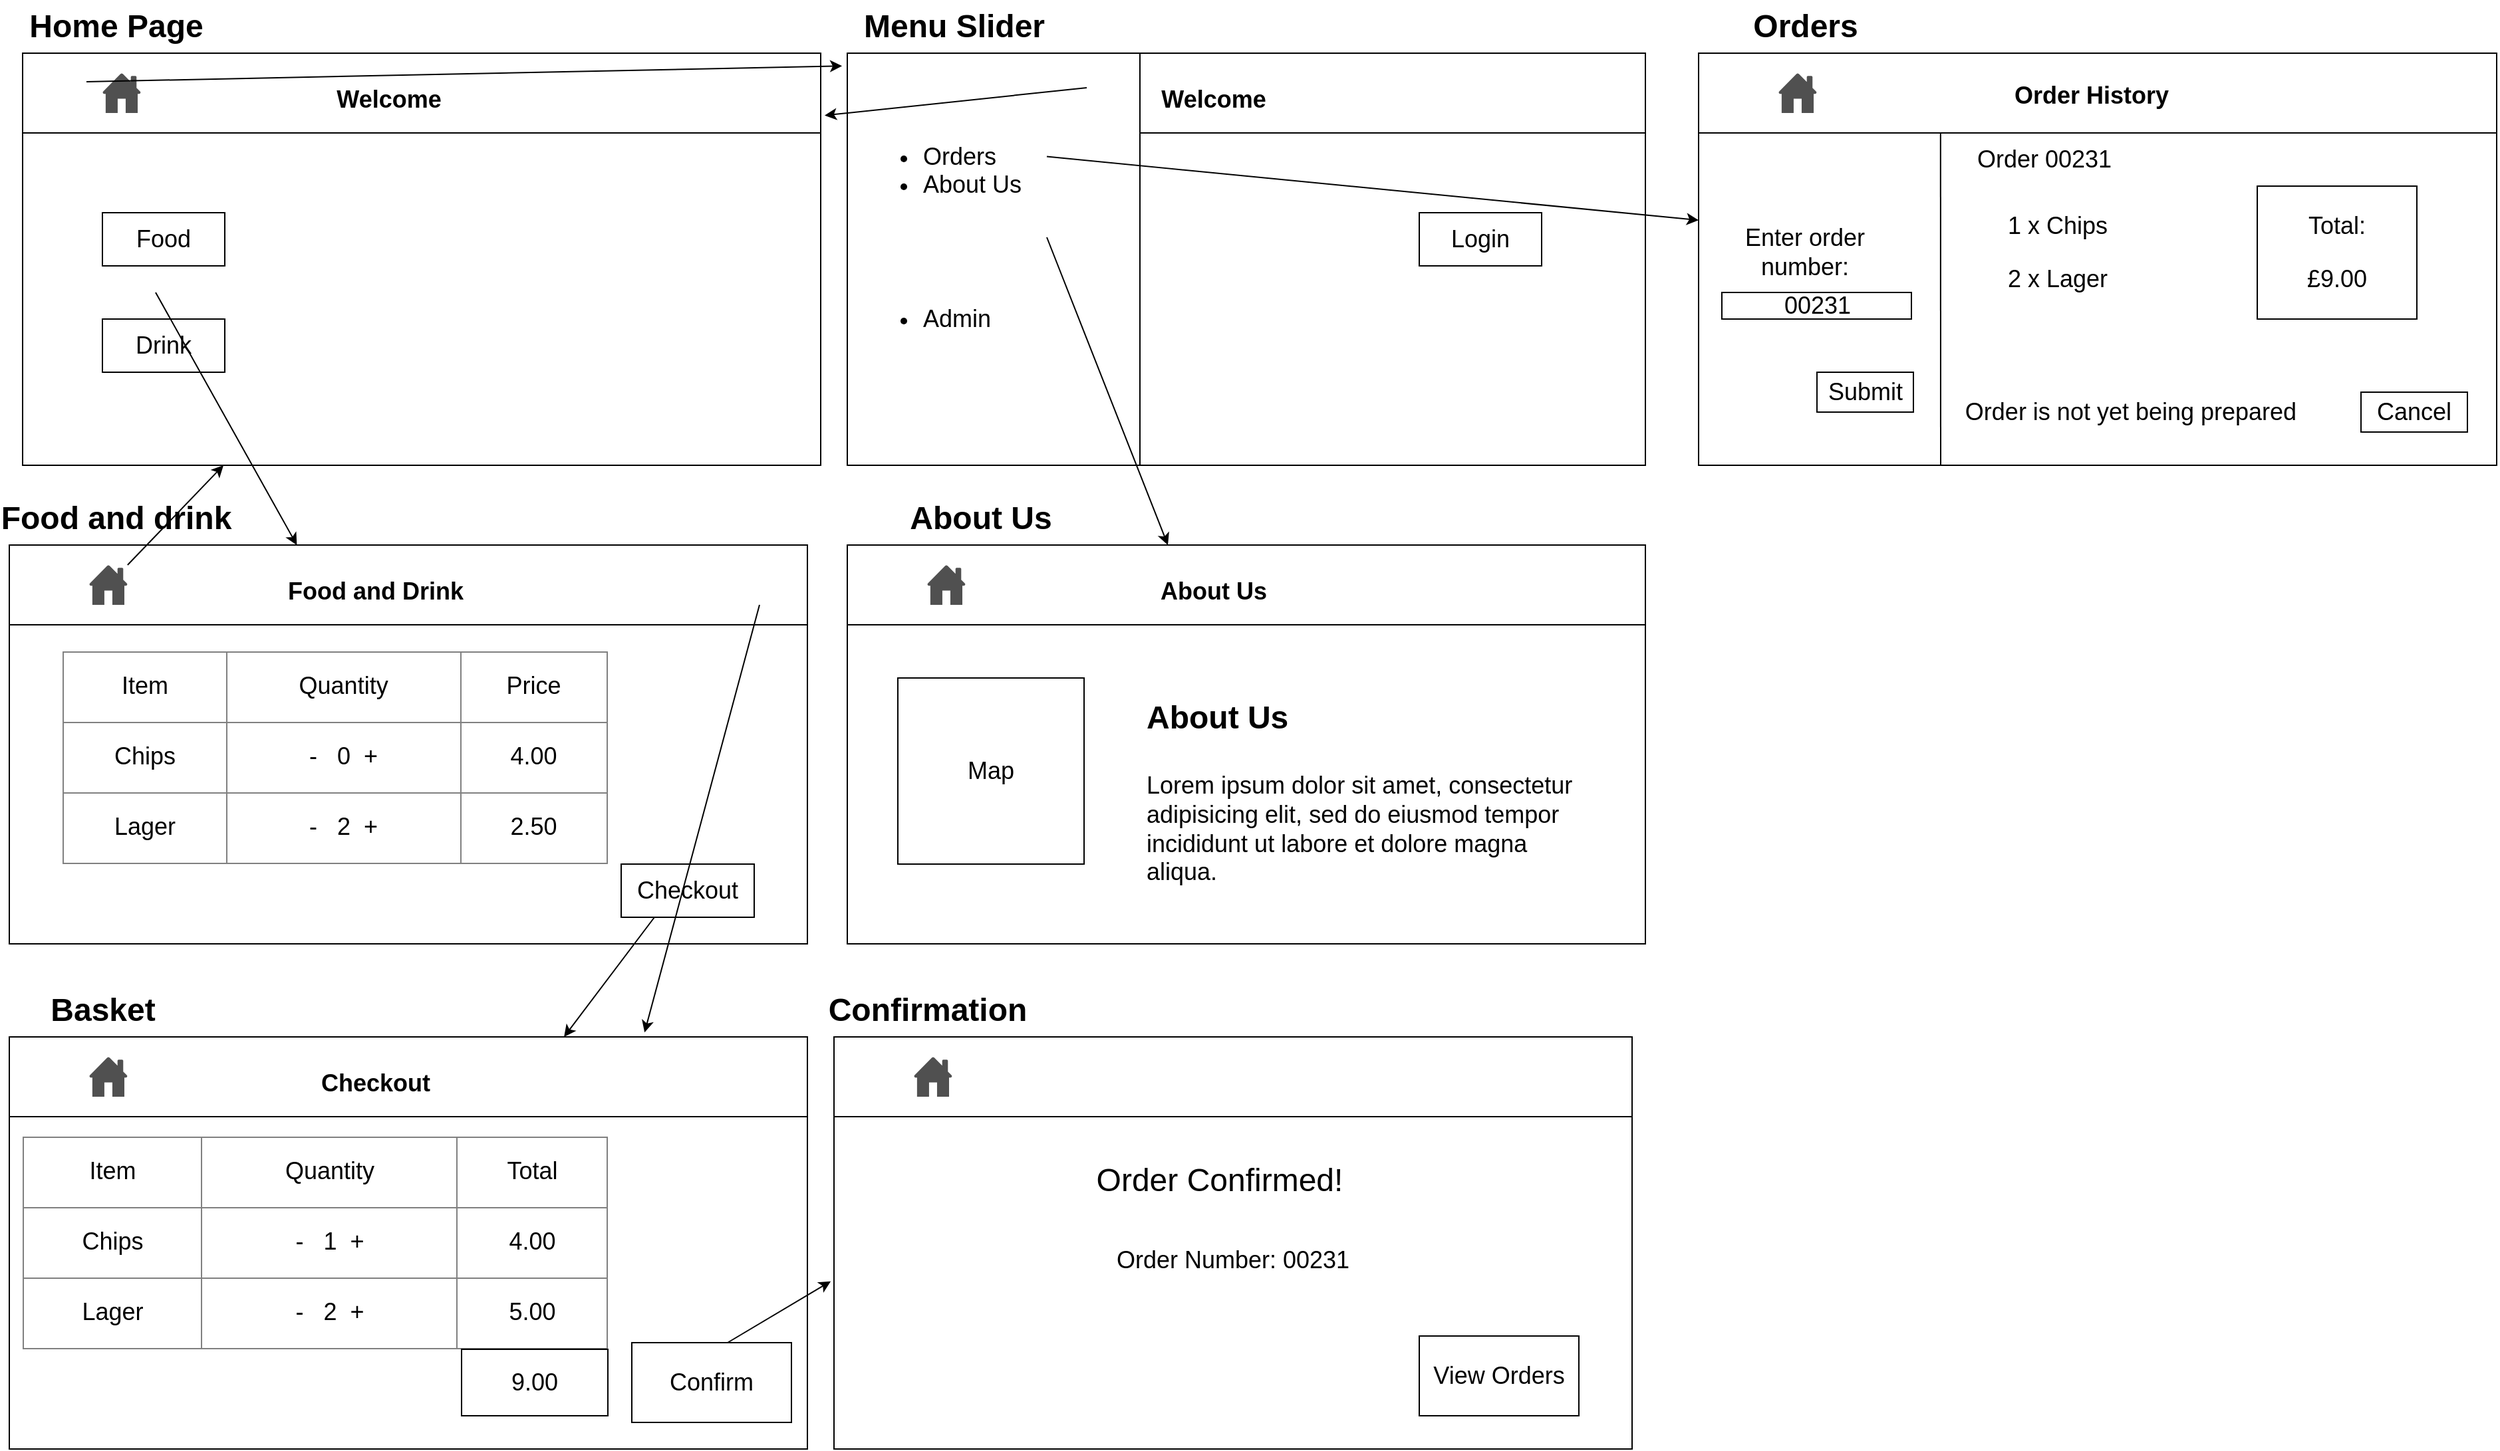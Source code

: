 <mxfile version="12.4.9" type="device" pages="2"><diagram id="-QAZ9sBHv1_FvPrseH3p" name="Customer"><mxGraphModel dx="2374" dy="1019" grid="1" gridSize="10" guides="1" tooltips="1" connect="1" arrows="1" fold="1" page="1" pageScale="1" pageWidth="1920" pageHeight="1200" math="0" shadow="0"><root><mxCell id="0"/><mxCell id="1" parent="0"/><mxCell id="OByBkg0jecClx-fSAeU2-1" value="" style="rounded=0;whiteSpace=wrap;html=1;" vertex="1" parent="1"><mxGeometry x="50" y="60" width="600" height="310" as="geometry"/></mxCell><mxCell id="OByBkg0jecClx-fSAeU2-3" value="Home Page" style="text;strokeColor=none;fillColor=none;html=1;fontSize=24;fontStyle=1;verticalAlign=middle;align=center;" vertex="1" parent="1"><mxGeometry x="50" y="20" width="140" height="40" as="geometry"/></mxCell><mxCell id="OByBkg0jecClx-fSAeU2-4" value="" style="endArrow=none;html=1;" edge="1" parent="1"><mxGeometry width="50" height="50" relative="1" as="geometry"><mxPoint x="50" y="120" as="sourcePoint"/><mxPoint x="650" y="120" as="targetPoint"/></mxGeometry></mxCell><mxCell id="OByBkg0jecClx-fSAeU2-5" value="Welcome" style="text;strokeColor=none;fillColor=none;html=1;fontSize=18;fontStyle=1;verticalAlign=middle;align=center;" vertex="1" parent="1"><mxGeometry x="240" y="80" width="170" height="30" as="geometry"/></mxCell><mxCell id="OByBkg0jecClx-fSAeU2-8" value="" style="shape=image;html=1;verticalAlign=top;verticalLabelPosition=bottom;labelBackgroundColor=#ffffff;imageAspect=0;aspect=fixed;image=https://cdn4.iconfinder.com/data/icons/wirecons-free-vector-icons/32/menu-alt-128.png;fontSize=18;" vertex="1" parent="1"><mxGeometry x="60" y="72" width="38" height="38" as="geometry"/></mxCell><mxCell id="OByBkg0jecClx-fSAeU2-9" value="" style="shape=image;html=1;verticalAlign=top;verticalLabelPosition=bottom;labelBackgroundColor=#ffffff;imageAspect=0;aspect=fixed;image=https://cdn1.iconfinder.com/data/icons/material-core/20/shopping-cart-128.png;fontSize=18;" vertex="1" parent="1"><mxGeometry x="600" y="77" width="28" height="28" as="geometry"/></mxCell><mxCell id="OByBkg0jecClx-fSAeU2-10" value="" style="pointerEvents=1;shadow=0;dashed=0;html=1;strokeColor=none;fillColor=#505050;labelPosition=center;verticalLabelPosition=bottom;verticalAlign=top;outlineConnect=0;align=center;shape=mxgraph.office.concepts.home;fontSize=18;" vertex="1" parent="1"><mxGeometry x="110" y="75" width="29" height="30" as="geometry"/></mxCell><mxCell id="OByBkg0jecClx-fSAeU2-11" value="Food" style="rounded=0;whiteSpace=wrap;html=1;fontSize=18;" vertex="1" parent="1"><mxGeometry x="110" y="180" width="92" height="40" as="geometry"/></mxCell><mxCell id="OByBkg0jecClx-fSAeU2-12" value="Drink" style="rounded=0;whiteSpace=wrap;html=1;fontSize=18;" vertex="1" parent="1"><mxGeometry x="110" y="260" width="92" height="40" as="geometry"/></mxCell><mxCell id="OByBkg0jecClx-fSAeU2-14" value="" style="rounded=0;whiteSpace=wrap;html=1;" vertex="1" parent="1"><mxGeometry x="40" y="430" width="600" height="300" as="geometry"/></mxCell><mxCell id="OByBkg0jecClx-fSAeU2-15" value="Food and drink" style="text;strokeColor=none;fillColor=none;html=1;fontSize=24;fontStyle=1;verticalAlign=middle;align=center;" vertex="1" parent="1"><mxGeometry x="50" y="390" width="140" height="40" as="geometry"/></mxCell><mxCell id="OByBkg0jecClx-fSAeU2-16" value="" style="endArrow=none;html=1;" edge="1" parent="1"><mxGeometry width="50" height="50" relative="1" as="geometry"><mxPoint x="40" y="490" as="sourcePoint"/><mxPoint x="640" y="490" as="targetPoint"/></mxGeometry></mxCell><mxCell id="OByBkg0jecClx-fSAeU2-17" value="Food and Drink" style="text;strokeColor=none;fillColor=none;html=1;fontSize=18;fontStyle=1;verticalAlign=middle;align=center;" vertex="1" parent="1"><mxGeometry x="230" y="450" width="170" height="30" as="geometry"/></mxCell><mxCell id="OByBkg0jecClx-fSAeU2-18" value="" style="shape=image;html=1;verticalAlign=top;verticalLabelPosition=bottom;labelBackgroundColor=#ffffff;imageAspect=0;aspect=fixed;image=https://cdn4.iconfinder.com/data/icons/wirecons-free-vector-icons/32/menu-alt-128.png;fontSize=18;" vertex="1" parent="1"><mxGeometry x="50" y="442" width="38" height="38" as="geometry"/></mxCell><mxCell id="OByBkg0jecClx-fSAeU2-19" value="" style="shape=image;html=1;verticalAlign=top;verticalLabelPosition=bottom;labelBackgroundColor=#ffffff;imageAspect=0;aspect=fixed;image=https://cdn1.iconfinder.com/data/icons/material-core/20/shopping-cart-128.png;fontSize=18;" vertex="1" parent="1"><mxGeometry x="590" y="447" width="28" height="28" as="geometry"/></mxCell><mxCell id="OByBkg0jecClx-fSAeU2-20" value="" style="pointerEvents=1;shadow=0;dashed=0;html=1;strokeColor=none;fillColor=#505050;labelPosition=center;verticalLabelPosition=bottom;verticalAlign=top;outlineConnect=0;align=center;shape=mxgraph.office.concepts.home;fontSize=18;" vertex="1" parent="1"><mxGeometry x="100" y="445" width="29" height="30" as="geometry"/></mxCell><mxCell id="OByBkg0jecClx-fSAeU2-24" value="&lt;table border=&quot;1&quot; width=&quot;100%&quot; style=&quot;width: 100% ; height: 100% ; border-collapse: collapse&quot;&gt;&lt;tbody&gt;&lt;tr&gt;&lt;td align=&quot;center&quot;&gt;Item&lt;br&gt;&lt;/td&gt;&lt;td align=&quot;center&quot;&gt;Quantity&lt;/td&gt;&lt;td align=&quot;center&quot;&gt;Price&lt;br&gt;&lt;/td&gt;&lt;/tr&gt;&lt;tr&gt;&lt;td align=&quot;center&quot;&gt;Chips&lt;br&gt;&lt;/td&gt;&lt;td align=&quot;center&quot;&gt;-&amp;nbsp; &amp;nbsp;0&amp;nbsp; +&lt;/td&gt;&lt;td align=&quot;center&quot;&gt;4.00&lt;/td&gt;&lt;/tr&gt;&lt;tr&gt;&lt;td align=&quot;center&quot;&gt;Lager&lt;br&gt;&lt;/td&gt;&lt;td align=&quot;center&quot;&gt;-&amp;nbsp; &amp;nbsp;2&amp;nbsp; +&lt;/td&gt;&lt;td align=&quot;center&quot;&gt;2.50&lt;br&gt;&lt;/td&gt;&lt;/tr&gt;&lt;/tbody&gt;&lt;/table&gt;" style="text;html=1;strokeColor=none;fillColor=none;overflow=fill;fontSize=18;" vertex="1" parent="1"><mxGeometry x="80" y="510" width="410" height="160" as="geometry"/></mxCell><mxCell id="OByBkg0jecClx-fSAeU2-25" value="Checkout" style="rounded=0;whiteSpace=wrap;html=1;fontSize=18;" vertex="1" parent="1"><mxGeometry x="500" y="670" width="100" height="40" as="geometry"/></mxCell><mxCell id="OByBkg0jecClx-fSAeU2-26" value="" style="rounded=0;whiteSpace=wrap;html=1;" vertex="1" parent="1"><mxGeometry x="40" y="800" width="600" height="310" as="geometry"/></mxCell><mxCell id="OByBkg0jecClx-fSAeU2-27" value="Basket" style="text;strokeColor=none;fillColor=none;html=1;fontSize=24;fontStyle=1;verticalAlign=middle;align=center;" vertex="1" parent="1"><mxGeometry x="40" y="760" width="140" height="40" as="geometry"/></mxCell><mxCell id="OByBkg0jecClx-fSAeU2-28" value="" style="endArrow=none;html=1;" edge="1" parent="1"><mxGeometry width="50" height="50" relative="1" as="geometry"><mxPoint x="40" y="860" as="sourcePoint"/><mxPoint x="640" y="860" as="targetPoint"/></mxGeometry></mxCell><mxCell id="OByBkg0jecClx-fSAeU2-29" value="Checkout" style="text;strokeColor=none;fillColor=none;html=1;fontSize=18;fontStyle=1;verticalAlign=middle;align=center;" vertex="1" parent="1"><mxGeometry x="230" y="820" width="170" height="30" as="geometry"/></mxCell><mxCell id="OByBkg0jecClx-fSAeU2-30" value="" style="shape=image;html=1;verticalAlign=top;verticalLabelPosition=bottom;labelBackgroundColor=#ffffff;imageAspect=0;aspect=fixed;image=https://cdn4.iconfinder.com/data/icons/wirecons-free-vector-icons/32/menu-alt-128.png;fontSize=18;" vertex="1" parent="1"><mxGeometry x="50" y="812" width="38" height="38" as="geometry"/></mxCell><mxCell id="OByBkg0jecClx-fSAeU2-31" value="" style="shape=image;html=1;verticalAlign=top;verticalLabelPosition=bottom;labelBackgroundColor=#ffffff;imageAspect=0;aspect=fixed;image=https://cdn1.iconfinder.com/data/icons/material-core/20/shopping-cart-128.png;fontSize=18;" vertex="1" parent="1"><mxGeometry x="590" y="817" width="28" height="28" as="geometry"/></mxCell><mxCell id="OByBkg0jecClx-fSAeU2-32" value="" style="pointerEvents=1;shadow=0;dashed=0;html=1;strokeColor=none;fillColor=#505050;labelPosition=center;verticalLabelPosition=bottom;verticalAlign=top;outlineConnect=0;align=center;shape=mxgraph.office.concepts.home;fontSize=18;" vertex="1" parent="1"><mxGeometry x="100" y="815" width="29" height="30" as="geometry"/></mxCell><mxCell id="OByBkg0jecClx-fSAeU2-37" value="&lt;table border=&quot;1&quot; width=&quot;100%&quot; style=&quot;width: 100% ; height: 100% ; border-collapse: collapse&quot;&gt;&lt;tbody&gt;&lt;tr&gt;&lt;td align=&quot;center&quot;&gt;Item&lt;br&gt;&lt;/td&gt;&lt;td align=&quot;center&quot;&gt;Quantity&lt;/td&gt;&lt;td align=&quot;center&quot;&gt;Total&lt;br&gt;&lt;/td&gt;&lt;/tr&gt;&lt;tr&gt;&lt;td align=&quot;center&quot;&gt;Chips&lt;br&gt;&lt;/td&gt;&lt;td align=&quot;center&quot;&gt;-&amp;nbsp; &amp;nbsp;1&amp;nbsp; +&lt;/td&gt;&lt;td align=&quot;center&quot;&gt;4.00&lt;/td&gt;&lt;/tr&gt;&lt;tr&gt;&lt;td align=&quot;center&quot;&gt;Lager&lt;br&gt;&lt;/td&gt;&lt;td align=&quot;center&quot;&gt;-&amp;nbsp; &amp;nbsp;2&amp;nbsp; +&lt;/td&gt;&lt;td align=&quot;center&quot;&gt;5.00&lt;/td&gt;&lt;/tr&gt;&lt;/tbody&gt;&lt;/table&gt;" style="text;html=1;strokeColor=none;fillColor=none;overflow=fill;fontSize=18;" vertex="1" parent="1"><mxGeometry x="50" y="875" width="440" height="160" as="geometry"/></mxCell><mxCell id="OByBkg0jecClx-fSAeU2-38" value="9.00" style="rounded=0;whiteSpace=wrap;html=1;fontSize=18;" vertex="1" parent="1"><mxGeometry x="380" y="1035" width="110" height="50" as="geometry"/></mxCell><mxCell id="OByBkg0jecClx-fSAeU2-39" value="Confirm&lt;br&gt;" style="rounded=0;whiteSpace=wrap;html=1;fontSize=18;" vertex="1" parent="1"><mxGeometry x="508" y="1030" width="120" height="60" as="geometry"/></mxCell><mxCell id="OByBkg0jecClx-fSAeU2-41" value="" style="rounded=0;whiteSpace=wrap;html=1;" vertex="1" parent="1"><mxGeometry x="660" y="800" width="600" height="310" as="geometry"/></mxCell><mxCell id="OByBkg0jecClx-fSAeU2-42" value="Confirmation" style="text;strokeColor=none;fillColor=none;html=1;fontSize=24;fontStyle=1;verticalAlign=middle;align=center;" vertex="1" parent="1"><mxGeometry x="660" y="760" width="140" height="40" as="geometry"/></mxCell><mxCell id="OByBkg0jecClx-fSAeU2-43" value="" style="endArrow=none;html=1;" edge="1" parent="1"><mxGeometry width="50" height="50" relative="1" as="geometry"><mxPoint x="660" y="860" as="sourcePoint"/><mxPoint x="1260" y="860" as="targetPoint"/></mxGeometry></mxCell><mxCell id="OByBkg0jecClx-fSAeU2-45" value="" style="shape=image;html=1;verticalAlign=top;verticalLabelPosition=bottom;labelBackgroundColor=#ffffff;imageAspect=0;aspect=fixed;image=https://cdn4.iconfinder.com/data/icons/wirecons-free-vector-icons/32/menu-alt-128.png;fontSize=18;" vertex="1" parent="1"><mxGeometry x="670" y="812" width="38" height="38" as="geometry"/></mxCell><mxCell id="OByBkg0jecClx-fSAeU2-46" value="" style="shape=image;html=1;verticalAlign=top;verticalLabelPosition=bottom;labelBackgroundColor=#ffffff;imageAspect=0;aspect=fixed;image=https://cdn1.iconfinder.com/data/icons/material-core/20/shopping-cart-128.png;fontSize=18;" vertex="1" parent="1"><mxGeometry x="1210" y="817" width="28" height="28" as="geometry"/></mxCell><mxCell id="OByBkg0jecClx-fSAeU2-47" value="" style="pointerEvents=1;shadow=0;dashed=0;html=1;strokeColor=none;fillColor=#505050;labelPosition=center;verticalLabelPosition=bottom;verticalAlign=top;outlineConnect=0;align=center;shape=mxgraph.office.concepts.home;fontSize=18;" vertex="1" parent="1"><mxGeometry x="720" y="815" width="29" height="30" as="geometry"/></mxCell><mxCell id="OByBkg0jecClx-fSAeU2-51" value="&lt;font style=&quot;font-size: 24px&quot;&gt;Order Confirmed!&lt;/font&gt;" style="text;html=1;strokeColor=none;fillColor=none;align=center;verticalAlign=middle;whiteSpace=wrap;rounded=0;fontSize=18;" vertex="1" parent="1"><mxGeometry x="840" y="870" width="220" height="75" as="geometry"/></mxCell><mxCell id="OByBkg0jecClx-fSAeU2-52" value="&lt;font&gt;&lt;font style=&quot;font-size: 18px&quot;&gt;Order Number: 00231&lt;/font&gt;&lt;br&gt;&lt;/font&gt;" style="text;html=1;strokeColor=none;fillColor=none;align=center;verticalAlign=middle;whiteSpace=wrap;rounded=0;fontSize=18;" vertex="1" parent="1"><mxGeometry x="770" y="930" width="380" height="75" as="geometry"/></mxCell><mxCell id="OByBkg0jecClx-fSAeU2-53" value="View Orders" style="rounded=0;whiteSpace=wrap;html=1;fontSize=18;" vertex="1" parent="1"><mxGeometry x="1100" y="1025" width="120" height="60" as="geometry"/></mxCell><mxCell id="OByBkg0jecClx-fSAeU2-54" value="" style="rounded=0;whiteSpace=wrap;html=1;" vertex="1" parent="1"><mxGeometry x="670" y="60" width="600" height="310" as="geometry"/></mxCell><mxCell id="OByBkg0jecClx-fSAeU2-55" value="" style="endArrow=none;html=1;" edge="1" parent="1"><mxGeometry width="50" height="50" relative="1" as="geometry"><mxPoint x="670" y="120" as="sourcePoint"/><mxPoint x="1270" y="120" as="targetPoint"/></mxGeometry></mxCell><mxCell id="OByBkg0jecClx-fSAeU2-56" value="Welcome" style="text;strokeColor=none;fillColor=none;html=1;fontSize=18;fontStyle=1;verticalAlign=middle;align=center;" vertex="1" parent="1"><mxGeometry x="860" y="80" width="170" height="30" as="geometry"/></mxCell><mxCell id="OByBkg0jecClx-fSAeU2-57" value="" style="shape=image;html=1;verticalAlign=top;verticalLabelPosition=bottom;labelBackgroundColor=#ffffff;imageAspect=0;aspect=fixed;image=https://cdn4.iconfinder.com/data/icons/wirecons-free-vector-icons/32/menu-alt-128.png;fontSize=18;" vertex="1" parent="1"><mxGeometry x="680" y="72" width="38" height="38" as="geometry"/></mxCell><mxCell id="OByBkg0jecClx-fSAeU2-58" value="" style="shape=image;html=1;verticalAlign=top;verticalLabelPosition=bottom;labelBackgroundColor=#ffffff;imageAspect=0;aspect=fixed;image=https://cdn1.iconfinder.com/data/icons/material-core/20/shopping-cart-128.png;fontSize=18;" vertex="1" parent="1"><mxGeometry x="1220" y="77" width="28" height="28" as="geometry"/></mxCell><mxCell id="OByBkg0jecClx-fSAeU2-59" value="" style="pointerEvents=1;shadow=0;dashed=0;html=1;strokeColor=none;fillColor=#505050;labelPosition=center;verticalLabelPosition=bottom;verticalAlign=top;outlineConnect=0;align=center;shape=mxgraph.office.concepts.home;fontSize=18;" vertex="1" parent="1"><mxGeometry x="730" y="75" width="29" height="30" as="geometry"/></mxCell><mxCell id="OByBkg0jecClx-fSAeU2-62" value="Login" style="rounded=0;whiteSpace=wrap;html=1;fontSize=18;" vertex="1" parent="1"><mxGeometry x="1100" y="180" width="92" height="40" as="geometry"/></mxCell><mxCell id="OByBkg0jecClx-fSAeU2-63" value="Menu Slider" style="text;strokeColor=none;fillColor=none;html=1;fontSize=24;fontStyle=1;verticalAlign=middle;align=center;" vertex="1" parent="1"><mxGeometry x="670" y="20" width="160" height="40" as="geometry"/></mxCell><mxCell id="OByBkg0jecClx-fSAeU2-67" value="" style="rounded=0;whiteSpace=wrap;html=1;fontSize=18;" vertex="1" parent="1"><mxGeometry x="670" y="60" width="220" height="310" as="geometry"/></mxCell><mxCell id="OByBkg0jecClx-fSAeU2-66" value="&lt;ul&gt;&lt;li&gt;Orders&lt;/li&gt;&lt;li&gt;About Us&lt;/li&gt;&lt;/ul&gt;&lt;div&gt;&lt;br&gt;&lt;/div&gt;&lt;div&gt;&lt;br&gt;&lt;/div&gt;&lt;ul&gt;&lt;li&gt;Admin&lt;/li&gt;&lt;/ul&gt;" style="text;strokeColor=none;fillColor=none;html=1;whiteSpace=wrap;verticalAlign=middle;overflow=hidden;fontSize=18;" vertex="1" parent="1"><mxGeometry x="684.5" y="77" width="135.5" height="243" as="geometry"/></mxCell><mxCell id="OByBkg0jecClx-fSAeU2-69" value="" style="shape=image;html=1;verticalAlign=top;verticalLabelPosition=bottom;labelBackgroundColor=#ffffff;imageAspect=0;aspect=fixed;image=https://cdn4.iconfinder.com/data/icons/integral/128/cross-128.png;fontSize=18;" vertex="1" parent="1"><mxGeometry x="850" y="72" width="28" height="28" as="geometry"/></mxCell><mxCell id="OByBkg0jecClx-fSAeU2-70" value="" style="rounded=0;whiteSpace=wrap;html=1;" vertex="1" parent="1"><mxGeometry x="670" y="430" width="600" height="300" as="geometry"/></mxCell><mxCell id="OByBkg0jecClx-fSAeU2-71" value="About Us" style="text;strokeColor=none;fillColor=none;html=1;fontSize=24;fontStyle=1;verticalAlign=middle;align=center;" vertex="1" parent="1"><mxGeometry x="700" y="390" width="140" height="40" as="geometry"/></mxCell><mxCell id="OByBkg0jecClx-fSAeU2-72" value="" style="endArrow=none;html=1;" edge="1" parent="1"><mxGeometry width="50" height="50" relative="1" as="geometry"><mxPoint x="670" y="490" as="sourcePoint"/><mxPoint x="1270" y="490" as="targetPoint"/></mxGeometry></mxCell><mxCell id="OByBkg0jecClx-fSAeU2-73" value="About Us" style="text;strokeColor=none;fillColor=none;html=1;fontSize=18;fontStyle=1;verticalAlign=middle;align=center;" vertex="1" parent="1"><mxGeometry x="860" y="450" width="170" height="30" as="geometry"/></mxCell><mxCell id="OByBkg0jecClx-fSAeU2-74" value="" style="shape=image;html=1;verticalAlign=top;verticalLabelPosition=bottom;labelBackgroundColor=#ffffff;imageAspect=0;aspect=fixed;image=https://cdn4.iconfinder.com/data/icons/wirecons-free-vector-icons/32/menu-alt-128.png;fontSize=18;" vertex="1" parent="1"><mxGeometry x="680" y="442" width="38" height="38" as="geometry"/></mxCell><mxCell id="OByBkg0jecClx-fSAeU2-75" value="" style="shape=image;html=1;verticalAlign=top;verticalLabelPosition=bottom;labelBackgroundColor=#ffffff;imageAspect=0;aspect=fixed;image=https://cdn1.iconfinder.com/data/icons/material-core/20/shopping-cart-128.png;fontSize=18;" vertex="1" parent="1"><mxGeometry x="1220" y="447" width="28" height="28" as="geometry"/></mxCell><mxCell id="OByBkg0jecClx-fSAeU2-76" value="" style="pointerEvents=1;shadow=0;dashed=0;html=1;strokeColor=none;fillColor=#505050;labelPosition=center;verticalLabelPosition=bottom;verticalAlign=top;outlineConnect=0;align=center;shape=mxgraph.office.concepts.home;fontSize=18;" vertex="1" parent="1"><mxGeometry x="730" y="445" width="29" height="30" as="geometry"/></mxCell><mxCell id="OByBkg0jecClx-fSAeU2-79" value="Map" style="whiteSpace=wrap;html=1;aspect=fixed;fontSize=18;" vertex="1" parent="1"><mxGeometry x="708" y="530" width="140" height="140" as="geometry"/></mxCell><mxCell id="OByBkg0jecClx-fSAeU2-80" value="&lt;h1&gt;&lt;font style=&quot;font-size: 24px&quot;&gt;About Us&lt;/font&gt;&lt;/h1&gt;&lt;p&gt;Lorem ipsum dolor sit amet, consectetur adipisicing elit, sed do eiusmod tempor incididunt ut labore et dolore magna aliqua.&lt;/p&gt;" style="text;html=1;strokeColor=none;fillColor=none;spacing=5;spacingTop=-20;whiteSpace=wrap;overflow=hidden;rounded=0;fontSize=18;" vertex="1" parent="1"><mxGeometry x="890" y="520" width="340" height="170" as="geometry"/></mxCell><mxCell id="OByBkg0jecClx-fSAeU2-81" value="" style="rounded=0;whiteSpace=wrap;html=1;" vertex="1" parent="1"><mxGeometry x="1310" y="60" width="600" height="310" as="geometry"/></mxCell><mxCell id="OByBkg0jecClx-fSAeU2-82" value="" style="endArrow=none;html=1;" edge="1" parent="1"><mxGeometry width="50" height="50" relative="1" as="geometry"><mxPoint x="1310" y="120" as="sourcePoint"/><mxPoint x="1910" y="120" as="targetPoint"/></mxGeometry></mxCell><mxCell id="OByBkg0jecClx-fSAeU2-83" value="Order History" style="text;strokeColor=none;fillColor=none;html=1;fontSize=18;fontStyle=1;verticalAlign=middle;align=center;" vertex="1" parent="1"><mxGeometry x="1520" y="77" width="170" height="30" as="geometry"/></mxCell><mxCell id="OByBkg0jecClx-fSAeU2-84" value="" style="shape=image;html=1;verticalAlign=top;verticalLabelPosition=bottom;labelBackgroundColor=#ffffff;imageAspect=0;aspect=fixed;image=https://cdn4.iconfinder.com/data/icons/wirecons-free-vector-icons/32/menu-alt-128.png;fontSize=18;" vertex="1" parent="1"><mxGeometry x="1320" y="72" width="38" height="38" as="geometry"/></mxCell><mxCell id="OByBkg0jecClx-fSAeU2-85" value="" style="shape=image;html=1;verticalAlign=top;verticalLabelPosition=bottom;labelBackgroundColor=#ffffff;imageAspect=0;aspect=fixed;image=https://cdn1.iconfinder.com/data/icons/material-core/20/shopping-cart-128.png;fontSize=18;" vertex="1" parent="1"><mxGeometry x="1860" y="77" width="28" height="28" as="geometry"/></mxCell><mxCell id="OByBkg0jecClx-fSAeU2-86" value="" style="pointerEvents=1;shadow=0;dashed=0;html=1;strokeColor=none;fillColor=#505050;labelPosition=center;verticalLabelPosition=bottom;verticalAlign=top;outlineConnect=0;align=center;shape=mxgraph.office.concepts.home;fontSize=18;" vertex="1" parent="1"><mxGeometry x="1370" y="75" width="29" height="30" as="geometry"/></mxCell><mxCell id="OByBkg0jecClx-fSAeU2-88" value="Orders" style="text;strokeColor=none;fillColor=none;html=1;fontSize=24;fontStyle=1;verticalAlign=middle;align=center;" vertex="1" parent="1"><mxGeometry x="1310" y="20" width="160" height="40" as="geometry"/></mxCell><mxCell id="OByBkg0jecClx-fSAeU2-92" value="" style="endArrow=none;html=1;fontSize=18;exitX=0.25;exitY=1;exitDx=0;exitDy=0;" edge="1" parent="1"><mxGeometry width="50" height="50" relative="1" as="geometry"><mxPoint x="1492" y="370.0" as="sourcePoint"/><mxPoint x="1491.905" y="120" as="targetPoint"/></mxGeometry></mxCell><mxCell id="OByBkg0jecClx-fSAeU2-93" value="00231" style="rounded=0;whiteSpace=wrap;html=1;fontSize=18;" vertex="1" parent="1"><mxGeometry x="1327.5" y="240" width="142.5" height="20" as="geometry"/></mxCell><mxCell id="OByBkg0jecClx-fSAeU2-94" value="Submit" style="rounded=0;whiteSpace=wrap;html=1;fontSize=18;" vertex="1" parent="1"><mxGeometry x="1399" y="300" width="72.5" height="30" as="geometry"/></mxCell><mxCell id="OByBkg0jecClx-fSAeU2-95" value="Enter order number:" style="text;html=1;strokeColor=none;fillColor=none;align=center;verticalAlign=middle;whiteSpace=wrap;rounded=0;fontSize=18;" vertex="1" parent="1"><mxGeometry x="1320" y="200" width="140" height="20" as="geometry"/></mxCell><mxCell id="OByBkg0jecClx-fSAeU2-97" value="Order 00231" style="text;html=1;strokeColor=none;fillColor=none;align=center;verticalAlign=middle;whiteSpace=wrap;rounded=0;fontSize=18;" vertex="1" parent="1"><mxGeometry x="1510" y="130" width="120" height="20" as="geometry"/></mxCell><mxCell id="OByBkg0jecClx-fSAeU2-99" value="1 x Chips" style="text;html=1;strokeColor=none;fillColor=none;align=center;verticalAlign=middle;whiteSpace=wrap;rounded=0;fontSize=18;" vertex="1" parent="1"><mxGeometry x="1520" y="180" width="120" height="20" as="geometry"/></mxCell><mxCell id="OByBkg0jecClx-fSAeU2-100" value="2 x Lager" style="text;html=1;strokeColor=none;fillColor=none;align=center;verticalAlign=middle;whiteSpace=wrap;rounded=0;fontSize=18;" vertex="1" parent="1"><mxGeometry x="1520" y="220" width="120" height="20" as="geometry"/></mxCell><mxCell id="OByBkg0jecClx-fSAeU2-104" value="" style="rounded=0;whiteSpace=wrap;html=1;fontSize=18;" vertex="1" parent="1"><mxGeometry x="1730" y="160" width="120" height="100" as="geometry"/></mxCell><mxCell id="OByBkg0jecClx-fSAeU2-101" value="£9.00" style="text;html=1;strokeColor=none;fillColor=none;align=center;verticalAlign=middle;whiteSpace=wrap;rounded=0;fontSize=18;" vertex="1" parent="1"><mxGeometry x="1730" y="220" width="120" height="20" as="geometry"/></mxCell><mxCell id="OByBkg0jecClx-fSAeU2-102" value="Total:" style="text;html=1;strokeColor=none;fillColor=none;align=center;verticalAlign=middle;whiteSpace=wrap;rounded=0;fontSize=18;" vertex="1" parent="1"><mxGeometry x="1730" y="180" width="120" height="20" as="geometry"/></mxCell><mxCell id="OByBkg0jecClx-fSAeU2-106" value="Order is not yet being prepared" style="text;html=1;strokeColor=none;fillColor=none;align=center;verticalAlign=middle;whiteSpace=wrap;rounded=0;fontSize=18;" vertex="1" parent="1"><mxGeometry x="1500" y="320" width="270" height="20" as="geometry"/></mxCell><mxCell id="OByBkg0jecClx-fSAeU2-107" value="Cancel" style="rounded=0;whiteSpace=wrap;html=1;fontSize=18;" vertex="1" parent="1"><mxGeometry x="1808" y="315" width="80" height="30" as="geometry"/></mxCell><mxCell id="Em_suODLq8OW0_8e-2o_-1" value="" style="endArrow=classic;html=1;fontSize=18;" edge="1" parent="1" target="OByBkg0jecClx-fSAeU2-14"><mxGeometry width="50" height="50" relative="1" as="geometry"><mxPoint x="150" y="240.003" as="sourcePoint"/><mxPoint x="-40" y="206.67" as="targetPoint"/></mxGeometry></mxCell><mxCell id="Em_suODLq8OW0_8e-2o_-2" value="" style="endArrow=classic;html=1;fontSize=18;exitX=1;exitY=0.25;exitDx=0;exitDy=0;" edge="1" parent="1" source="OByBkg0jecClx-fSAeU2-66" target="OByBkg0jecClx-fSAeU2-81"><mxGeometry width="50" height="50" relative="1" as="geometry"><mxPoint x="800" y="150" as="sourcePoint"/><mxPoint x="850" y="100" as="targetPoint"/></mxGeometry></mxCell><mxCell id="Em_suODLq8OW0_8e-2o_-3" value="" style="endArrow=classic;html=1;fontSize=18;exitX=1;exitY=0.5;exitDx=0;exitDy=0;" edge="1" parent="1" source="OByBkg0jecClx-fSAeU2-66" target="OByBkg0jecClx-fSAeU2-70"><mxGeometry width="50" height="50" relative="1" as="geometry"><mxPoint x="830" y="210" as="sourcePoint"/><mxPoint x="880" y="160" as="targetPoint"/></mxGeometry></mxCell><mxCell id="Em_suODLq8OW0_8e-2o_-4" value="" style="endArrow=classic;html=1;fontSize=18;exitX=0;exitY=0.5;exitDx=0;exitDy=0;entryX=1.005;entryY=0.151;entryDx=0;entryDy=0;entryPerimeter=0;" edge="1" parent="1" source="OByBkg0jecClx-fSAeU2-69" target="OByBkg0jecClx-fSAeU2-1"><mxGeometry width="50" height="50" relative="1" as="geometry"><mxPoint x="850" y="60" as="sourcePoint"/><mxPoint x="900" y="10" as="targetPoint"/></mxGeometry></mxCell><mxCell id="Em_suODLq8OW0_8e-2o_-5" value="" style="endArrow=classic;html=1;fontSize=18;exitX=1;exitY=0.25;exitDx=0;exitDy=0;entryX=-0.018;entryY=0.031;entryDx=0;entryDy=0;entryPerimeter=0;" edge="1" parent="1" source="OByBkg0jecClx-fSAeU2-8" target="OByBkg0jecClx-fSAeU2-67"><mxGeometry width="50" height="50" relative="1" as="geometry"><mxPoint x="190" y="70" as="sourcePoint"/><mxPoint x="240" y="20" as="targetPoint"/></mxGeometry></mxCell><mxCell id="Em_suODLq8OW0_8e-2o_-6" value="" style="endArrow=classic;html=1;fontSize=18;" edge="1" parent="1" source="OByBkg0jecClx-fSAeU2-20" target="OByBkg0jecClx-fSAeU2-1"><mxGeometry width="50" height="50" relative="1" as="geometry"><mxPoint x="120" y="480" as="sourcePoint"/><mxPoint x="170" y="430" as="targetPoint"/></mxGeometry></mxCell><mxCell id="Em_suODLq8OW0_8e-2o_-7" value="" style="endArrow=classic;html=1;fontSize=18;exitX=0.25;exitY=1;exitDx=0;exitDy=0;" edge="1" parent="1" source="OByBkg0jecClx-fSAeU2-25" target="OByBkg0jecClx-fSAeU2-26"><mxGeometry width="50" height="50" relative="1" as="geometry"><mxPoint x="470" y="780" as="sourcePoint"/><mxPoint x="520" y="730" as="targetPoint"/></mxGeometry></mxCell><mxCell id="Em_suODLq8OW0_8e-2o_-8" value="" style="endArrow=classic;html=1;fontSize=18;exitX=0.5;exitY=1;exitDx=0;exitDy=0;entryX=0.796;entryY=-0.011;entryDx=0;entryDy=0;entryPerimeter=0;" edge="1" parent="1" source="OByBkg0jecClx-fSAeU2-19" target="OByBkg0jecClx-fSAeU2-26"><mxGeometry width="50" height="50" relative="1" as="geometry"><mxPoint x="535" y="720" as="sourcePoint"/><mxPoint x="467.041" y="810" as="targetPoint"/></mxGeometry></mxCell><mxCell id="Em_suODLq8OW0_8e-2o_-9" value="" style="endArrow=classic;html=1;fontSize=18;entryX=-0.004;entryY=0.593;entryDx=0;entryDy=0;entryPerimeter=0;" edge="1" parent="1" target="OByBkg0jecClx-fSAeU2-41"><mxGeometry width="50" height="50" relative="1" as="geometry"><mxPoint x="580" y="1030" as="sourcePoint"/><mxPoint x="630" y="980" as="targetPoint"/></mxGeometry></mxCell></root></mxGraphModel></diagram><diagram id="IwIdHLXI7VNCD87n8_NX" name="Admin"><mxGraphModel dx="2374" dy="1019" grid="1" gridSize="10" guides="1" tooltips="1" connect="1" arrows="1" fold="1" page="1" pageScale="1" pageWidth="1920" pageHeight="1200" math="0" shadow="0"><root><mxCell id="WkCJ6pKAHeFCQe73taDd-0"/><mxCell id="WkCJ6pKAHeFCQe73taDd-1" parent="WkCJ6pKAHeFCQe73taDd-0"/><mxCell id="P-T7tn36Ub7x8mmp9d2i-0" value="" style="rounded=0;whiteSpace=wrap;html=1;" vertex="1" parent="WkCJ6pKAHeFCQe73taDd-1"><mxGeometry x="50" y="60" width="600" height="310" as="geometry"/></mxCell><mxCell id="P-T7tn36Ub7x8mmp9d2i-1" value="Admin Login" style="text;strokeColor=none;fillColor=none;html=1;fontSize=24;fontStyle=1;verticalAlign=middle;align=center;" vertex="1" parent="WkCJ6pKAHeFCQe73taDd-1"><mxGeometry x="50" y="20" width="160" height="40" as="geometry"/></mxCell><mxCell id="P-T7tn36Ub7x8mmp9d2i-2" value="" style="endArrow=none;html=1;" edge="1" parent="WkCJ6pKAHeFCQe73taDd-1"><mxGeometry width="50" height="50" relative="1" as="geometry"><mxPoint x="50" y="120" as="sourcePoint"/><mxPoint x="650" y="120" as="targetPoint"/></mxGeometry></mxCell><mxCell id="P-T7tn36Ub7x8mmp9d2i-3" value="Admin Log In" style="text;strokeColor=none;fillColor=none;html=1;fontSize=18;fontStyle=1;verticalAlign=middle;align=center;" vertex="1" parent="WkCJ6pKAHeFCQe73taDd-1"><mxGeometry x="240" y="80" width="170" height="30" as="geometry"/></mxCell><mxCell id="P-T7tn36Ub7x8mmp9d2i-4" value="" style="shape=image;html=1;verticalAlign=top;verticalLabelPosition=bottom;labelBackgroundColor=#ffffff;imageAspect=0;aspect=fixed;image=https://cdn4.iconfinder.com/data/icons/wirecons-free-vector-icons/32/menu-alt-128.png;fontSize=18;" vertex="1" parent="WkCJ6pKAHeFCQe73taDd-1"><mxGeometry x="60" y="72" width="38" height="38" as="geometry"/></mxCell><mxCell id="P-T7tn36Ub7x8mmp9d2i-5" value="" style="shape=image;html=1;verticalAlign=top;verticalLabelPosition=bottom;labelBackgroundColor=#ffffff;imageAspect=0;aspect=fixed;image=https://cdn1.iconfinder.com/data/icons/material-core/20/shopping-cart-128.png;fontSize=18;" vertex="1" parent="WkCJ6pKAHeFCQe73taDd-1"><mxGeometry x="600" y="77" width="28" height="28" as="geometry"/></mxCell><mxCell id="P-T7tn36Ub7x8mmp9d2i-6" value="" style="pointerEvents=1;shadow=0;dashed=0;html=1;strokeColor=none;fillColor=#505050;labelPosition=center;verticalLabelPosition=bottom;verticalAlign=top;outlineConnect=0;align=center;shape=mxgraph.office.concepts.home;fontSize=18;" vertex="1" parent="WkCJ6pKAHeFCQe73taDd-1"><mxGeometry x="110" y="75" width="29" height="30" as="geometry"/></mxCell><mxCell id="P-T7tn36Ub7x8mmp9d2i-9" value="Login" style="rounded=0;whiteSpace=wrap;html=1;fontSize=18;" vertex="1" parent="WkCJ6pKAHeFCQe73taDd-1"><mxGeometry x="500" y="300" width="92" height="40" as="geometry"/></mxCell><mxCell id="aCJgjf0nRBT5i2jhyv5U-0" value="Admin ID:" style="text;html=1;strokeColor=none;fillColor=none;align=center;verticalAlign=middle;whiteSpace=wrap;rounded=0;fontSize=18;" vertex="1" parent="WkCJ6pKAHeFCQe73taDd-1"><mxGeometry x="130" y="190" width="110" height="20" as="geometry"/></mxCell><mxCell id="aCJgjf0nRBT5i2jhyv5U-1" value="" style="rounded=0;whiteSpace=wrap;html=1;fontSize=18;" vertex="1" parent="WkCJ6pKAHeFCQe73taDd-1"><mxGeometry x="250" y="190" width="210" height="20" as="geometry"/></mxCell><mxCell id="aCJgjf0nRBT5i2jhyv5U-2" value="Password:" style="text;html=1;strokeColor=none;fillColor=none;align=center;verticalAlign=middle;whiteSpace=wrap;rounded=0;fontSize=18;" vertex="1" parent="WkCJ6pKAHeFCQe73taDd-1"><mxGeometry x="130" y="240" width="110" height="20" as="geometry"/></mxCell><mxCell id="aCJgjf0nRBT5i2jhyv5U-3" value="" style="rounded=0;whiteSpace=wrap;html=1;fontSize=18;" vertex="1" parent="WkCJ6pKAHeFCQe73taDd-1"><mxGeometry x="250" y="240" width="210" height="20" as="geometry"/></mxCell><mxCell id="aCJgjf0nRBT5i2jhyv5U-4" value="" style="rounded=0;whiteSpace=wrap;html=1;" vertex="1" parent="WkCJ6pKAHeFCQe73taDd-1"><mxGeometry x="700" y="60" width="600" height="310" as="geometry"/></mxCell><mxCell id="aCJgjf0nRBT5i2jhyv5U-5" value="Admin Home" style="text;strokeColor=none;fillColor=none;html=1;fontSize=24;fontStyle=1;verticalAlign=middle;align=center;" vertex="1" parent="WkCJ6pKAHeFCQe73taDd-1"><mxGeometry x="700" y="20" width="160" height="40" as="geometry"/></mxCell><mxCell id="aCJgjf0nRBT5i2jhyv5U-6" value="" style="endArrow=none;html=1;" edge="1" parent="WkCJ6pKAHeFCQe73taDd-1"><mxGeometry width="50" height="50" relative="1" as="geometry"><mxPoint x="700" y="120" as="sourcePoint"/><mxPoint x="1300" y="120" as="targetPoint"/></mxGeometry></mxCell><mxCell id="aCJgjf0nRBT5i2jhyv5U-7" value="Admin Home" style="text;strokeColor=none;fillColor=none;html=1;fontSize=18;fontStyle=1;verticalAlign=middle;align=center;" vertex="1" parent="WkCJ6pKAHeFCQe73taDd-1"><mxGeometry x="900" y="80" width="170" height="30" as="geometry"/></mxCell><mxCell id="aCJgjf0nRBT5i2jhyv5U-8" value="" style="shape=image;html=1;verticalAlign=top;verticalLabelPosition=bottom;labelBackgroundColor=#ffffff;imageAspect=0;aspect=fixed;image=https://cdn4.iconfinder.com/data/icons/wirecons-free-vector-icons/32/menu-alt-128.png;fontSize=18;" vertex="1" parent="WkCJ6pKAHeFCQe73taDd-1"><mxGeometry x="710" y="72" width="38" height="38" as="geometry"/></mxCell><mxCell id="aCJgjf0nRBT5i2jhyv5U-9" value="" style="shape=image;html=1;verticalAlign=top;verticalLabelPosition=bottom;labelBackgroundColor=#ffffff;imageAspect=0;aspect=fixed;image=https://cdn1.iconfinder.com/data/icons/material-core/20/shopping-cart-128.png;fontSize=18;" vertex="1" parent="WkCJ6pKAHeFCQe73taDd-1"><mxGeometry x="1250" y="77" width="28" height="28" as="geometry"/></mxCell><mxCell id="aCJgjf0nRBT5i2jhyv5U-10" value="" style="pointerEvents=1;shadow=0;dashed=0;html=1;strokeColor=none;fillColor=#505050;labelPosition=center;verticalLabelPosition=bottom;verticalAlign=top;outlineConnect=0;align=center;shape=mxgraph.office.concepts.home;fontSize=18;" vertex="1" parent="WkCJ6pKAHeFCQe73taDd-1"><mxGeometry x="760" y="75" width="29" height="30" as="geometry"/></mxCell><mxCell id="aCJgjf0nRBT5i2jhyv5U-11" value="View Orders" style="rounded=0;whiteSpace=wrap;html=1;fontSize=18;" vertex="1" parent="WkCJ6pKAHeFCQe73taDd-1"><mxGeometry x="764" y="196.88" width="142" height="65" as="geometry"/></mxCell><mxCell id="aCJgjf0nRBT5i2jhyv5U-18" value="View Products" style="rounded=0;whiteSpace=wrap;html=1;fontSize=18;" vertex="1" parent="WkCJ6pKAHeFCQe73taDd-1"><mxGeometry x="1080" y="196.88" width="142" height="65" as="geometry"/></mxCell><mxCell id="aCJgjf0nRBT5i2jhyv5U-19" value="" style="rounded=0;whiteSpace=wrap;html=1;" vertex="1" parent="WkCJ6pKAHeFCQe73taDd-1"><mxGeometry x="50" y="450" width="600" height="310" as="geometry"/></mxCell><mxCell id="aCJgjf0nRBT5i2jhyv5U-20" value="Orders" style="text;strokeColor=none;fillColor=none;html=1;fontSize=24;fontStyle=1;verticalAlign=middle;align=center;" vertex="1" parent="WkCJ6pKAHeFCQe73taDd-1"><mxGeometry x="50" y="410" width="160" height="40" as="geometry"/></mxCell><mxCell id="aCJgjf0nRBT5i2jhyv5U-21" value="" style="endArrow=none;html=1;" edge="1" parent="WkCJ6pKAHeFCQe73taDd-1"><mxGeometry width="50" height="50" relative="1" as="geometry"><mxPoint x="50" y="510" as="sourcePoint"/><mxPoint x="650" y="510" as="targetPoint"/></mxGeometry></mxCell><mxCell id="aCJgjf0nRBT5i2jhyv5U-22" value="User Orders" style="text;strokeColor=none;fillColor=none;html=1;fontSize=18;fontStyle=1;verticalAlign=middle;align=center;" vertex="1" parent="WkCJ6pKAHeFCQe73taDd-1"><mxGeometry x="250" y="470" width="170" height="30" as="geometry"/></mxCell><mxCell id="aCJgjf0nRBT5i2jhyv5U-23" value="" style="shape=image;html=1;verticalAlign=top;verticalLabelPosition=bottom;labelBackgroundColor=#ffffff;imageAspect=0;aspect=fixed;image=https://cdn4.iconfinder.com/data/icons/wirecons-free-vector-icons/32/menu-alt-128.png;fontSize=18;" vertex="1" parent="WkCJ6pKAHeFCQe73taDd-1"><mxGeometry x="60" y="462" width="38" height="38" as="geometry"/></mxCell><mxCell id="aCJgjf0nRBT5i2jhyv5U-24" value="" style="shape=image;html=1;verticalAlign=top;verticalLabelPosition=bottom;labelBackgroundColor=#ffffff;imageAspect=0;aspect=fixed;image=https://cdn1.iconfinder.com/data/icons/material-core/20/shopping-cart-128.png;fontSize=18;" vertex="1" parent="WkCJ6pKAHeFCQe73taDd-1"><mxGeometry x="600" y="467" width="28" height="28" as="geometry"/></mxCell><mxCell id="aCJgjf0nRBT5i2jhyv5U-25" value="" style="pointerEvents=1;shadow=0;dashed=0;html=1;strokeColor=none;fillColor=#505050;labelPosition=center;verticalLabelPosition=bottom;verticalAlign=top;outlineConnect=0;align=center;shape=mxgraph.office.concepts.home;fontSize=18;" vertex="1" parent="WkCJ6pKAHeFCQe73taDd-1"><mxGeometry x="110" y="465" width="29" height="30" as="geometry"/></mxCell><mxCell id="aCJgjf0nRBT5i2jhyv5U-30" value="" style="endArrow=none;html=1;fontSize=18;exitX=0.25;exitY=1;exitDx=0;exitDy=0;" edge="1" parent="WkCJ6pKAHeFCQe73taDd-1"><mxGeometry width="50" height="50" relative="1" as="geometry"><mxPoint x="222" y="760.0" as="sourcePoint"/><mxPoint x="222" y="510" as="targetPoint"/></mxGeometry></mxCell><mxCell id="aCJgjf0nRBT5i2jhyv5U-32" value="" style="endArrow=none;html=1;fontSize=18;exitX=-0.004;exitY=0.426;exitDx=0;exitDy=0;exitPerimeter=0;" edge="1" parent="WkCJ6pKAHeFCQe73taDd-1"><mxGeometry width="50" height="50" relative="1" as="geometry"><mxPoint x="49.6" y="572.06" as="sourcePoint"/><mxPoint x="222" y="572" as="targetPoint"/></mxGeometry></mxCell><mxCell id="aCJgjf0nRBT5i2jhyv5U-33" value="" style="endArrow=none;html=1;fontSize=18;exitX=-0.004;exitY=0.426;exitDx=0;exitDy=0;exitPerimeter=0;" edge="1" parent="WkCJ6pKAHeFCQe73taDd-1"><mxGeometry width="50" height="50" relative="1" as="geometry"><mxPoint x="50.0" y="638.06" as="sourcePoint"/><mxPoint x="222.4" y="638" as="targetPoint"/></mxGeometry></mxCell><mxCell id="aCJgjf0nRBT5i2jhyv5U-34" value="" style="endArrow=none;html=1;fontSize=18;exitX=-0.004;exitY=0.426;exitDx=0;exitDy=0;exitPerimeter=0;" edge="1" parent="WkCJ6pKAHeFCQe73taDd-1"><mxGeometry width="50" height="50" relative="1" as="geometry"><mxPoint x="50" y="700.06" as="sourcePoint"/><mxPoint x="222.4" y="700" as="targetPoint"/></mxGeometry></mxCell><mxCell id="aCJgjf0nRBT5i2jhyv5U-35" value="20/10/19&amp;nbsp; 12:58" style="text;html=1;strokeColor=none;fillColor=none;align=center;verticalAlign=middle;whiteSpace=wrap;rounded=0;fontSize=18;" vertex="1" parent="WkCJ6pKAHeFCQe73taDd-1"><mxGeometry x="54.5" y="520" width="140" height="20" as="geometry"/></mxCell><mxCell id="aCJgjf0nRBT5i2jhyv5U-36" value="20/10/19&amp;nbsp; 12:45" style="text;html=1;strokeColor=none;fillColor=none;align=center;verticalAlign=middle;whiteSpace=wrap;rounded=0;fontSize=18;" vertex="1" parent="WkCJ6pKAHeFCQe73taDd-1"><mxGeometry x="54.5" y="580" width="140" height="20" as="geometry"/></mxCell><mxCell id="aCJgjf0nRBT5i2jhyv5U-37" value="20/10/19&amp;nbsp; 12:38" style="text;html=1;strokeColor=none;fillColor=none;align=center;verticalAlign=middle;whiteSpace=wrap;rounded=0;fontSize=18;" vertex="1" parent="WkCJ6pKAHeFCQe73taDd-1"><mxGeometry x="54.5" y="710" width="140" height="20" as="geometry"/></mxCell><mxCell id="aCJgjf0nRBT5i2jhyv5U-38" value="20/10/19&amp;nbsp; 12:40" style="text;html=1;strokeColor=none;fillColor=none;align=center;verticalAlign=middle;whiteSpace=wrap;rounded=0;fontSize=18;" vertex="1" parent="WkCJ6pKAHeFCQe73taDd-1"><mxGeometry x="54.5" y="650" width="140" height="20" as="geometry"/></mxCell><mxCell id="puIPmzlcM_AdhMJt56zo-0" value="Order 00231" style="text;html=1;strokeColor=none;fillColor=none;align=center;verticalAlign=middle;whiteSpace=wrap;rounded=0;fontSize=18;" vertex="1" parent="WkCJ6pKAHeFCQe73taDd-1"><mxGeometry x="230" y="515" width="120" height="20" as="geometry"/></mxCell><mxCell id="puIPmzlcM_AdhMJt56zo-1" value="1 x Chips" style="text;html=1;strokeColor=none;fillColor=none;align=center;verticalAlign=middle;whiteSpace=wrap;rounded=0;fontSize=18;" vertex="1" parent="WkCJ6pKAHeFCQe73taDd-1"><mxGeometry x="240" y="565" width="120" height="20" as="geometry"/></mxCell><mxCell id="puIPmzlcM_AdhMJt56zo-2" value="2 x Lager" style="text;html=1;strokeColor=none;fillColor=none;align=center;verticalAlign=middle;whiteSpace=wrap;rounded=0;fontSize=18;" vertex="1" parent="WkCJ6pKAHeFCQe73taDd-1"><mxGeometry x="240" y="605" width="120" height="20" as="geometry"/></mxCell><mxCell id="puIPmzlcM_AdhMJt56zo-3" value="" style="rounded=0;whiteSpace=wrap;html=1;fontSize=18;" vertex="1" parent="WkCJ6pKAHeFCQe73taDd-1"><mxGeometry x="390" y="535" width="120" height="100" as="geometry"/></mxCell><mxCell id="puIPmzlcM_AdhMJt56zo-4" value="£9.00" style="text;html=1;strokeColor=none;fillColor=none;align=center;verticalAlign=middle;whiteSpace=wrap;rounded=0;fontSize=18;" vertex="1" parent="WkCJ6pKAHeFCQe73taDd-1"><mxGeometry x="390" y="595" width="120" height="20" as="geometry"/></mxCell><mxCell id="puIPmzlcM_AdhMJt56zo-5" value="Total:" style="text;html=1;strokeColor=none;fillColor=none;align=center;verticalAlign=middle;whiteSpace=wrap;rounded=0;fontSize=18;" vertex="1" parent="WkCJ6pKAHeFCQe73taDd-1"><mxGeometry x="390" y="555" width="120" height="20" as="geometry"/></mxCell><mxCell id="puIPmzlcM_AdhMJt56zo-6" value="Cancel" style="rounded=0;whiteSpace=wrap;html=1;fontSize=18;" vertex="1" parent="WkCJ6pKAHeFCQe73taDd-1"><mxGeometry x="250" y="700" width="80" height="30" as="geometry"/></mxCell><mxCell id="puIPmzlcM_AdhMJt56zo-7" value="Preparing" style="rounded=0;whiteSpace=wrap;html=1;fontSize=18;" vertex="1" parent="WkCJ6pKAHeFCQe73taDd-1"><mxGeometry x="370" y="700" width="90" height="30" as="geometry"/></mxCell><mxCell id="puIPmzlcM_AdhMJt56zo-8" value="Complete" style="rounded=0;whiteSpace=wrap;html=1;fontSize=18;" vertex="1" parent="WkCJ6pKAHeFCQe73taDd-1"><mxGeometry x="510" y="700" width="90" height="30" as="geometry"/></mxCell><mxCell id="puIPmzlcM_AdhMJt56zo-9" value="Table 3" style="text;html=1;strokeColor=none;fillColor=none;align=center;verticalAlign=middle;whiteSpace=wrap;rounded=0;fontSize=18;" vertex="1" parent="WkCJ6pKAHeFCQe73taDd-1"><mxGeometry x="550" y="575" width="78" height="20" as="geometry"/></mxCell><mxCell id="puIPmzlcM_AdhMJt56zo-10" value="" style="endArrow=classic;html=1;fontSize=18;entryX=0;entryY=0;entryDx=0;entryDy=0;exitX=0.267;exitY=0.323;exitDx=0;exitDy=0;exitPerimeter=0;" edge="1" parent="WkCJ6pKAHeFCQe73taDd-1" source="aCJgjf0nRBT5i2jhyv5U-19" target="puIPmzlcM_AdhMJt56zo-5"><mxGeometry width="50" height="50" relative="1" as="geometry"><mxPoint x="220" y="550" as="sourcePoint"/><mxPoint x="180" y="530" as="targetPoint"/></mxGeometry></mxCell><mxCell id="puIPmzlcM_AdhMJt56zo-11" value="" style="endArrow=classic;html=1;fontSize=18;" edge="1" parent="WkCJ6pKAHeFCQe73taDd-1" target="aCJgjf0nRBT5i2jhyv5U-4"><mxGeometry width="50" height="50" relative="1" as="geometry"><mxPoint x="590" y="320" as="sourcePoint"/><mxPoint x="640" y="270" as="targetPoint"/></mxGeometry></mxCell><mxCell id="puIPmzlcM_AdhMJt56zo-12" value="" style="endArrow=classic;html=1;fontSize=18;exitX=0.394;exitY=1.033;exitDx=0;exitDy=0;exitPerimeter=0;" edge="1" parent="WkCJ6pKAHeFCQe73taDd-1" source="aCJgjf0nRBT5i2jhyv5U-11" target="aCJgjf0nRBT5i2jhyv5U-19"><mxGeometry width="50" height="50" relative="1" as="geometry"><mxPoint x="760" y="280" as="sourcePoint"/><mxPoint x="810" y="230" as="targetPoint"/></mxGeometry></mxCell><mxCell id="eFXPzNLmXIP7OHYzzPWP-0" value="" style="rounded=0;whiteSpace=wrap;html=1;" vertex="1" parent="WkCJ6pKAHeFCQe73taDd-1"><mxGeometry x="700" y="455" width="600" height="300" as="geometry"/></mxCell><mxCell id="eFXPzNLmXIP7OHYzzPWP-1" value="Products" style="text;strokeColor=none;fillColor=none;html=1;fontSize=24;fontStyle=1;verticalAlign=middle;align=center;" vertex="1" parent="WkCJ6pKAHeFCQe73taDd-1"><mxGeometry x="710" y="415" width="140" height="40" as="geometry"/></mxCell><mxCell id="eFXPzNLmXIP7OHYzzPWP-2" value="" style="endArrow=none;html=1;" edge="1" parent="WkCJ6pKAHeFCQe73taDd-1"><mxGeometry width="50" height="50" relative="1" as="geometry"><mxPoint x="700" y="515" as="sourcePoint"/><mxPoint x="1300" y="515" as="targetPoint"/></mxGeometry></mxCell><mxCell id="eFXPzNLmXIP7OHYzzPWP-3" value="Food and Drink" style="text;strokeColor=none;fillColor=none;html=1;fontSize=18;fontStyle=1;verticalAlign=middle;align=center;" vertex="1" parent="WkCJ6pKAHeFCQe73taDd-1"><mxGeometry x="890" y="475" width="170" height="30" as="geometry"/></mxCell><mxCell id="eFXPzNLmXIP7OHYzzPWP-4" value="" style="shape=image;html=1;verticalAlign=top;verticalLabelPosition=bottom;labelBackgroundColor=#ffffff;imageAspect=0;aspect=fixed;image=https://cdn4.iconfinder.com/data/icons/wirecons-free-vector-icons/32/menu-alt-128.png;fontSize=18;" vertex="1" parent="WkCJ6pKAHeFCQe73taDd-1"><mxGeometry x="710" y="467" width="38" height="38" as="geometry"/></mxCell><mxCell id="eFXPzNLmXIP7OHYzzPWP-5" value="" style="shape=image;html=1;verticalAlign=top;verticalLabelPosition=bottom;labelBackgroundColor=#ffffff;imageAspect=0;aspect=fixed;image=https://cdn1.iconfinder.com/data/icons/material-core/20/shopping-cart-128.png;fontSize=18;" vertex="1" parent="WkCJ6pKAHeFCQe73taDd-1"><mxGeometry x="1250" y="472" width="28" height="28" as="geometry"/></mxCell><mxCell id="eFXPzNLmXIP7OHYzzPWP-6" value="" style="pointerEvents=1;shadow=0;dashed=0;html=1;strokeColor=none;fillColor=#505050;labelPosition=center;verticalLabelPosition=bottom;verticalAlign=top;outlineConnect=0;align=center;shape=mxgraph.office.concepts.home;fontSize=18;" vertex="1" parent="WkCJ6pKAHeFCQe73taDd-1"><mxGeometry x="760" y="470" width="29" height="30" as="geometry"/></mxCell><mxCell id="eFXPzNLmXIP7OHYzzPWP-7" value="&lt;table border=&quot;1&quot; width=&quot;100%&quot; style=&quot;width: 100% ; height: 100% ; border-collapse: collapse&quot;&gt;&lt;tbody&gt;&lt;tr&gt;&lt;td align=&quot;center&quot;&gt;Item&lt;br&gt;&lt;/td&gt;&lt;td align=&quot;center&quot;&gt;Stock&lt;/td&gt;&lt;td align=&quot;center&quot;&gt;Price&lt;br&gt;&lt;/td&gt;&lt;/tr&gt;&lt;tr&gt;&lt;td align=&quot;center&quot;&gt;Chips&lt;br&gt;&lt;/td&gt;&lt;td align=&quot;center&quot;&gt;48&lt;/td&gt;&lt;td align=&quot;center&quot;&gt;4.00&lt;/td&gt;&lt;/tr&gt;&lt;tr&gt;&lt;td align=&quot;center&quot;&gt;Lager&lt;br&gt;&lt;/td&gt;&lt;td align=&quot;center&quot;&gt;116&lt;/td&gt;&lt;td align=&quot;center&quot;&gt;2.50&lt;br&gt;&lt;/td&gt;&lt;/tr&gt;&lt;/tbody&gt;&lt;/table&gt;" style="text;html=1;strokeColor=none;fillColor=none;overflow=fill;fontSize=18;" vertex="1" parent="WkCJ6pKAHeFCQe73taDd-1"><mxGeometry x="740" y="535" width="270" height="160" as="geometry"/></mxCell><mxCell id="eFXPzNLmXIP7OHYzzPWP-8" value="Checkout" style="rounded=0;whiteSpace=wrap;html=1;fontSize=18;" vertex="1" parent="WkCJ6pKAHeFCQe73taDd-1"><mxGeometry x="1060" y="710" width="100" height="40" as="geometry"/></mxCell><mxCell id="eFXPzNLmXIP7OHYzzPWP-9" value="&lt;table border=&quot;1&quot; width=&quot;100%&quot; style=&quot;width: 100% ; height: 100% ; border-collapse: collapse&quot;&gt;&lt;tbody&gt;&lt;tr&gt;&lt;td align=&quot;center&quot;&gt;In Use&lt;br&gt;&lt;/td&gt;&lt;td align=&quot;center&quot;&gt;&amp;nbsp; &amp;nbsp; &amp;nbsp; &amp;nbsp;&lt;/td&gt;&lt;td align=&quot;center&quot;&gt;&amp;nbsp; &amp;nbsp; &amp;nbsp; &amp;nbsp;&lt;/td&gt;&lt;/tr&gt;&lt;tr&gt;&lt;td align=&quot;center&quot;&gt;Chips&lt;br&gt;&lt;/td&gt;&lt;td align=&quot;center&quot;&gt;&lt;br&gt;&lt;/td&gt;&lt;td align=&quot;center&quot;&gt;&lt;br&gt;&lt;/td&gt;&lt;/tr&gt;&lt;tr&gt;&lt;td align=&quot;center&quot;&gt;Lager&lt;br&gt;&lt;/td&gt;&lt;td align=&quot;center&quot;&gt;&lt;br&gt;&lt;/td&gt;&lt;td align=&quot;center&quot;&gt;&lt;br&gt;&lt;/td&gt;&lt;/tr&gt;&lt;/tbody&gt;&lt;/table&gt;" style="text;html=1;strokeColor=none;fillColor=none;overflow=fill;fontSize=18;" vertex="1" parent="WkCJ6pKAHeFCQe73taDd-1"><mxGeometry x="1010" y="535" width="280" height="160" as="geometry"/></mxCell><mxCell id="eFXPzNLmXIP7OHYzzPWP-11" value="Edit" style="rounded=0;whiteSpace=wrap;html=1;fontSize=18;" vertex="1" parent="WkCJ6pKAHeFCQe73taDd-1"><mxGeometry x="1140" y="596.25" width="60" height="37.5" as="geometry"/></mxCell><mxCell id="eFXPzNLmXIP7OHYzzPWP-12" value="Edit" style="rounded=0;whiteSpace=wrap;html=1;fontSize=18;" vertex="1" parent="WkCJ6pKAHeFCQe73taDd-1"><mxGeometry x="1140" y="650" width="60" height="37.5" as="geometry"/></mxCell><mxCell id="eFXPzNLmXIP7OHYzzPWP-13" value="&lt;font style=&quot;font-size: 14px&quot;&gt;Remove&lt;/font&gt;" style="rounded=0;whiteSpace=wrap;html=1;fontSize=18;" vertex="1" parent="WkCJ6pKAHeFCQe73taDd-1"><mxGeometry x="1218" y="596.25" width="60" height="37.5" as="geometry"/></mxCell><mxCell id="eFXPzNLmXIP7OHYzzPWP-14" value="&lt;font style=&quot;font-size: 14px&quot;&gt;Remove&lt;/font&gt;" style="rounded=0;whiteSpace=wrap;html=1;fontSize=18;" vertex="1" parent="WkCJ6pKAHeFCQe73taDd-1"><mxGeometry x="1218" y="650" width="60" height="37.5" as="geometry"/></mxCell><mxCell id="eFXPzNLmXIP7OHYzzPWP-15" value="" style="endArrow=classic;html=1;fontSize=18;" edge="1" parent="WkCJ6pKAHeFCQe73taDd-1" source="aCJgjf0nRBT5i2jhyv5U-18" target="eFXPzNLmXIP7OHYzzPWP-0"><mxGeometry width="50" height="50" relative="1" as="geometry"><mxPoint x="1140" y="300" as="sourcePoint"/><mxPoint x="1190" y="250" as="targetPoint"/></mxGeometry></mxCell></root></mxGraphModel></diagram></mxfile>